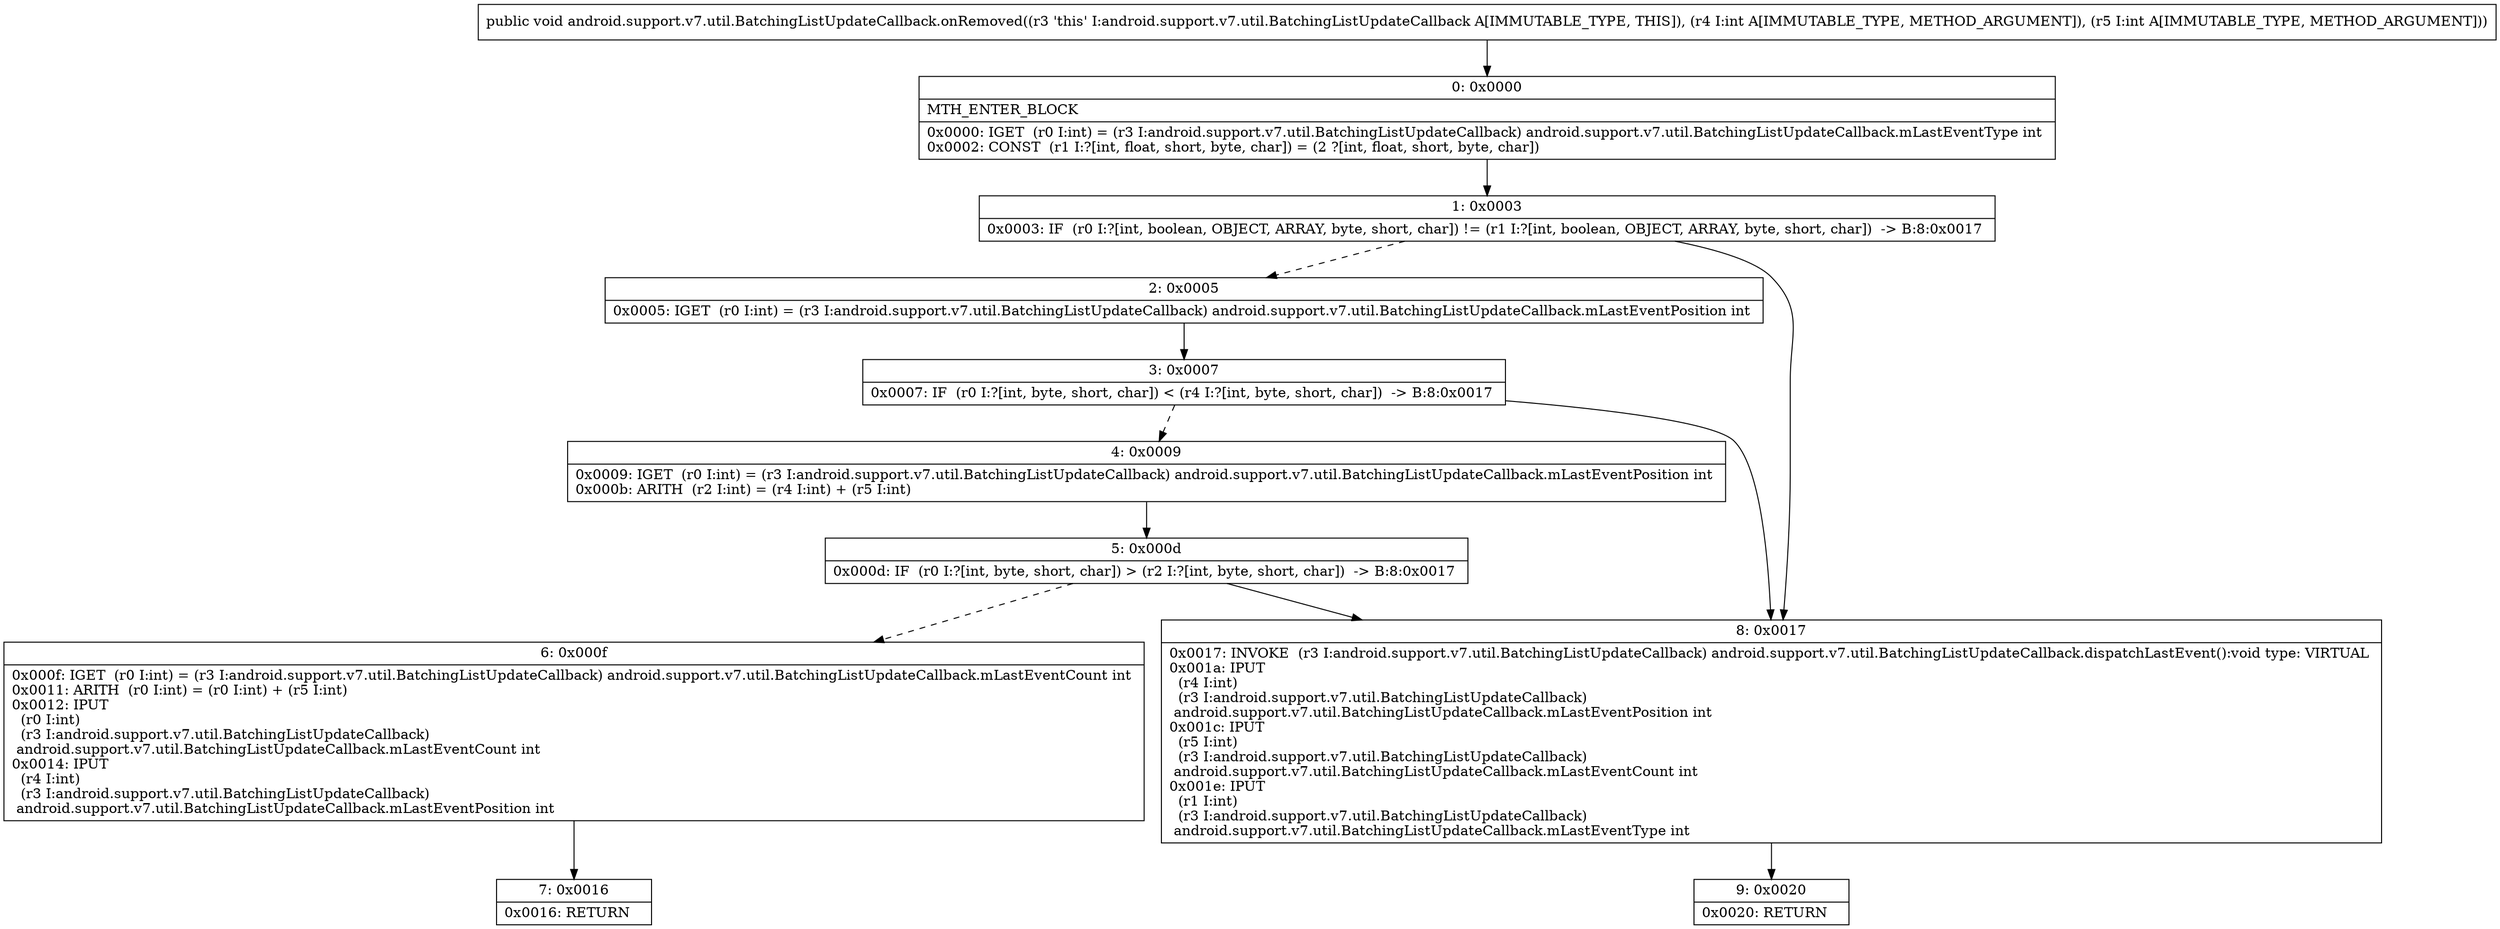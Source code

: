 digraph "CFG forandroid.support.v7.util.BatchingListUpdateCallback.onRemoved(II)V" {
Node_0 [shape=record,label="{0\:\ 0x0000|MTH_ENTER_BLOCK\l|0x0000: IGET  (r0 I:int) = (r3 I:android.support.v7.util.BatchingListUpdateCallback) android.support.v7.util.BatchingListUpdateCallback.mLastEventType int \l0x0002: CONST  (r1 I:?[int, float, short, byte, char]) = (2 ?[int, float, short, byte, char]) \l}"];
Node_1 [shape=record,label="{1\:\ 0x0003|0x0003: IF  (r0 I:?[int, boolean, OBJECT, ARRAY, byte, short, char]) != (r1 I:?[int, boolean, OBJECT, ARRAY, byte, short, char])  \-\> B:8:0x0017 \l}"];
Node_2 [shape=record,label="{2\:\ 0x0005|0x0005: IGET  (r0 I:int) = (r3 I:android.support.v7.util.BatchingListUpdateCallback) android.support.v7.util.BatchingListUpdateCallback.mLastEventPosition int \l}"];
Node_3 [shape=record,label="{3\:\ 0x0007|0x0007: IF  (r0 I:?[int, byte, short, char]) \< (r4 I:?[int, byte, short, char])  \-\> B:8:0x0017 \l}"];
Node_4 [shape=record,label="{4\:\ 0x0009|0x0009: IGET  (r0 I:int) = (r3 I:android.support.v7.util.BatchingListUpdateCallback) android.support.v7.util.BatchingListUpdateCallback.mLastEventPosition int \l0x000b: ARITH  (r2 I:int) = (r4 I:int) + (r5 I:int) \l}"];
Node_5 [shape=record,label="{5\:\ 0x000d|0x000d: IF  (r0 I:?[int, byte, short, char]) \> (r2 I:?[int, byte, short, char])  \-\> B:8:0x0017 \l}"];
Node_6 [shape=record,label="{6\:\ 0x000f|0x000f: IGET  (r0 I:int) = (r3 I:android.support.v7.util.BatchingListUpdateCallback) android.support.v7.util.BatchingListUpdateCallback.mLastEventCount int \l0x0011: ARITH  (r0 I:int) = (r0 I:int) + (r5 I:int) \l0x0012: IPUT  \l  (r0 I:int)\l  (r3 I:android.support.v7.util.BatchingListUpdateCallback)\l android.support.v7.util.BatchingListUpdateCallback.mLastEventCount int \l0x0014: IPUT  \l  (r4 I:int)\l  (r3 I:android.support.v7.util.BatchingListUpdateCallback)\l android.support.v7.util.BatchingListUpdateCallback.mLastEventPosition int \l}"];
Node_7 [shape=record,label="{7\:\ 0x0016|0x0016: RETURN   \l}"];
Node_8 [shape=record,label="{8\:\ 0x0017|0x0017: INVOKE  (r3 I:android.support.v7.util.BatchingListUpdateCallback) android.support.v7.util.BatchingListUpdateCallback.dispatchLastEvent():void type: VIRTUAL \l0x001a: IPUT  \l  (r4 I:int)\l  (r3 I:android.support.v7.util.BatchingListUpdateCallback)\l android.support.v7.util.BatchingListUpdateCallback.mLastEventPosition int \l0x001c: IPUT  \l  (r5 I:int)\l  (r3 I:android.support.v7.util.BatchingListUpdateCallback)\l android.support.v7.util.BatchingListUpdateCallback.mLastEventCount int \l0x001e: IPUT  \l  (r1 I:int)\l  (r3 I:android.support.v7.util.BatchingListUpdateCallback)\l android.support.v7.util.BatchingListUpdateCallback.mLastEventType int \l}"];
Node_9 [shape=record,label="{9\:\ 0x0020|0x0020: RETURN   \l}"];
MethodNode[shape=record,label="{public void android.support.v7.util.BatchingListUpdateCallback.onRemoved((r3 'this' I:android.support.v7.util.BatchingListUpdateCallback A[IMMUTABLE_TYPE, THIS]), (r4 I:int A[IMMUTABLE_TYPE, METHOD_ARGUMENT]), (r5 I:int A[IMMUTABLE_TYPE, METHOD_ARGUMENT])) }"];
MethodNode -> Node_0;
Node_0 -> Node_1;
Node_1 -> Node_2[style=dashed];
Node_1 -> Node_8;
Node_2 -> Node_3;
Node_3 -> Node_4[style=dashed];
Node_3 -> Node_8;
Node_4 -> Node_5;
Node_5 -> Node_6[style=dashed];
Node_5 -> Node_8;
Node_6 -> Node_7;
Node_8 -> Node_9;
}

